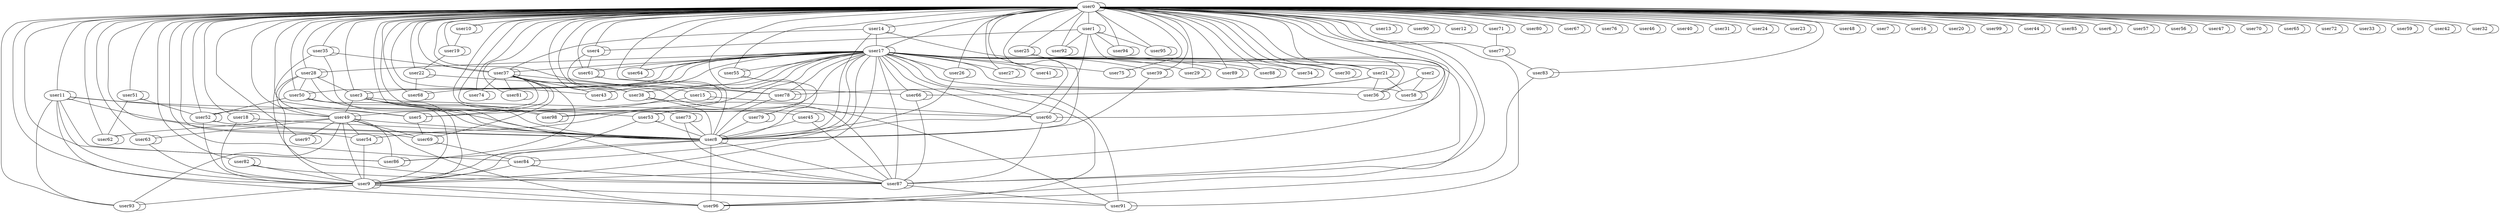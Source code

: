 graph socialnetwork {
    "user37" -- "user86";
    "user0" -- "user78";
    "user37" -- "user37";
    "user0" -- "user13";
    "user0" -- "user1";
    "user17" -- "user64";
    "user0" -- "user86";
    "user0" -- "user37";
    "user26" -- "user8";
    "user0" -- "user26";
    "user0" -- "user90";
    "user0" -- "user92";
    "user0" -- "user77";
    "user43" -- "user43";
    "user8" -- "user86";
    "user11" -- "user5";
    "user12" -- "user12";
    "user14" -- "user37";
    "user52" -- "user8";
    "user71" -- "user77";
    "user61" -- "user61";
    "user37" -- "user74";
    "user80" -- "user80";
    "user49" -- "user9";
    "user17" -- "user17";
    "user0" -- "user91";
    "user1" -- "user60";
    "user17" -- "user96";
    "user83" -- "user83";
    "user67" -- "user67";
    "user3" -- "user8";
    "user91" -- "user91";
    "user84" -- "user84";
    "user60" -- "user60";
    "user5" -- "user69";
    "user0" -- "user98";
    "user28" -- "user49";
    "user0" -- "user97";
    "user0" -- "user27";
    "user17" -- "user27";
    "user25" -- "user8";
    "user76" -- "user76";
    "user39" -- "user8";
    "user78" -- "user8";
    "user3" -- "user3";
    "user9" -- "user93";
    "user2" -- "user36";
    "user73" -- "user87";
    "user19" -- "user19";
    "user37" -- "user43";
    "user26" -- "user26";
    "user0" -- "user71";
    "user0" -- "user84";
    "user27" -- "user27";
    "user17" -- "user41";
    "user17" -- "user75";
    "user17" -- "user84";
    "user46" -- "user46";
    "user40" -- "user40";
    "user0" -- "user69";
    "user0" -- "user21";
    "user17" -- "user21";
    "user17" -- "user29";
    "user41" -- "user41";
    "user39" -- "user39";
    "user49" -- "user63";
    "user0" -- "user82";
    "user11" -- "user9";
    "user31" -- "user31";
    "user78" -- "user78";
    "user28" -- "user9";
    "user21" -- "user58";
    "user9" -- "user91";
    "user87" -- "user91";
    "user0" -- "user10";
    "user58" -- "user58";
    "user0" -- "user5";
    "user1" -- "user9";
    "user4" -- "user4";
    "user9" -- "user96";
    "user18" -- "user8";
    "user49" -- "user49";
    "user0" -- "user24";
    "user0" -- "user60";
    "user17" -- "user60";
    "user0" -- "user36";
    "user69" -- "user84";
    "user49" -- "user62";
    "user49" -- "user54";
    "user0" -- "user93";
    "user68" -- "user68";
    "user23" -- "user23";
    "user51" -- "user51";
    "user79" -- "user8";
    "user69" -- "user69";
    "user0" -- "user73";
    "user81" -- "user81";
    "user13" -- "user13";
    "user82" -- "user82";
    "user0" -- "user64";
    "user66" -- "user66";
    "user66" -- "user87";
    "user53" -- "user9";
    "user77" -- "user77";
    "user74" -- "user74";
    "user0" -- "user81";
    "user0" -- "user48";
    "user7" -- "user7";
    "user3" -- "user98";
    "user45" -- "user87";
    "user24" -- "user24";
    "user0" -- "user19";
    "user17" -- "user54";
    "user0" -- "user22";
    "user11" -- "user8";
    "user22" -- "user78";
    "user50" -- "user9";
    "user28" -- "user8";
    "user0" -- "user16";
    "user89" -- "user89";
    "user22" -- "user68";
    "user17" -- "user89";
    "user84" -- "user9";
    "user37" -- "user91";
    "user21" -- "user78";
    "user4" -- "user98";
    "user62" -- "user62";
    "user0" -- "user7";
    "user0" -- "user17";
    "user0" -- "user2";
    "user0" -- "user31";
    "user0" -- "user20";
    "user60" -- "user87";
    "user25" -- "user25";
    "user0" -- "user96";
    "user0" -- "user99";
    "user44" -- "user44";
    "user85" -- "user85";
    "user52" -- "user52";
    "user11" -- "user49";
    "user48" -- "user48";
    "user77" -- "user83";
    "user14" -- "user17";
    "user8" -- "user96";
    "user0" -- "user9";
    "user17" -- "user9";
    "user0" -- "user6";
    "user1" -- "user94";
    "user17" -- "user53";
    "user36" -- "user36";
    "user11" -- "user11";
    "user73" -- "user8";
    "user8" -- "user9";
    "user17" -- "user88";
    "user37" -- "user69";
    "user1" -- "user4";
    "user0" -- "user41";
    "user0" -- "user75";
    "user50" -- "user8";
    "user5" -- "user5";
    "user3" -- "user60";
    "user51" -- "user62";
    "user84" -- "user87";
    "user17" -- "user50";
    "user71" -- "user71";
    "user0" -- "user29";
    "user49" -- "user8";
    "user35" -- "user87";
    "user0" -- "user12";
    "user0" -- "user14";
    "user0" -- "user15";
    "user93" -- "user93";
    "user0" -- "user57";
    "user82" -- "user9";
    "user4" -- "user61";
    "user17" -- "user58";
    "user38" -- "user87";
    "user37" -- "user5";
    "user38" -- "user38";
    "user90" -- "user90";
    "user0" -- "user67";
    "user14" -- "user14";
    "user1" -- "user95";
    "user0" -- "user18";
    "user17" -- "user8";
    "user0" -- "user63";
    "user0" -- "user46";
    "user0" -- "user66";
    "user0" -- "user87";
    "user21" -- "user21";
    "user17" -- "user66";
    "user17" -- "user87";
    "user0" -- "user38";
    "user17" -- "user38";
    "user79" -- "user79";
    "user55" -- "user8";
    "user57" -- "user57";
    "user9" -- "user9";
    "user56" -- "user56";
    "user37" -- "user49";
    "user0" -- "user0";
    "user17" -- "user3";
    "user14" -- "user87";
    "user37" -- "user81";
    "user0" -- "user49";
    "user0" -- "user85";
    "user28" -- "user50";
    "user47" -- "user47";
    "user16" -- "user16";
    "user45" -- "user8";
    "user0" -- "user94";
    "user54" -- "user9";
    "user0" -- "user70";
    "user65" -- "user65";
    "user49" -- "user86";
    "user94" -- "user94";
    "user53" -- "user53";
    "user0" -- "user62";
    "user0" -- "user54";
    "user0" -- "user34";
    "user3" -- "user9";
    "user17" -- "user34";
    "user86" -- "user86";
    "user0" -- "user4";
    "user72" -- "user72";
    "user21" -- "user36";
    "user17" -- "user78";
    "user82" -- "user87";
    "user0" -- "user68";
    "user17" -- "user68";
    "user0" -- "user89";
    "user61" -- "user8";
    "user83" -- "user96";
    "user0" -- "user65";
    "user70" -- "user70";
    "user10" -- "user10";
    "user6" -- "user6";
    "user17" -- "user37";
    "user64" -- "user64";
    "user0" -- "user33";
    "user0" -- "user80";
    "user17" -- "user26";
    "user2" -- "user58";
    "user28" -- "user28";
    "user45" -- "user45";
    "user22" -- "user22";
    "user28" -- "user3";
    "user49" -- "user96";
    "user87" -- "user87";
    "user0" -- "user95";
    "user0" -- "user40";
    "user49" -- "user97";
    "user50" -- "user50";
    "user0" -- "user30";
    "user17" -- "user30";
    "user0" -- "user51";
    "user53" -- "user8";
    "user0" -- "user53";
    "user63" -- "user9";
    "user17" -- "user91";
    "user11" -- "user93";
    "user99" -- "user99";
    "user0" -- "user74";
    "user0" -- "user59";
    "user0" -- "user42";
    "user10" -- "user19";
    "user0" -- "user88";
    "user51" -- "user52";
    "user17" -- "user98";
    "user11" -- "user86";
    "user3" -- "user87";
    "user30" -- "user30";
    "user0" -- "user32";
    "user0" -- "user55";
    "user17" -- "user55";
    "user0" -- "user83";
    "user18" -- "user9";
    "user1" -- "user1";
    "user35" -- "user8";
    "user49" -- "user69";
    "user75" -- "user75";
    "user29" -- "user29";
    "user0" -- "user50";
    "user59" -- "user59";
    "user0" -- "user56";
    "user0" -- "user23";
    "user55" -- "user55";
    "user38" -- "user8";
    "user0" -- "user25";
    "user0" -- "user79";
    "user3" -- "user49";
    "user1" -- "user92";
    "user50" -- "user52";
    "user42" -- "user42";
    "user0" -- "user58";
    "user19" -- "user22";
    "user54" -- "user54";
    "user0" -- "user43";
    "user17" -- "user43";
    "user35" -- "user35";
    "user37" -- "user38";
    "user0" -- "user72";
    "user0" -- "user8";
    "user11" -- "user96";
    "user73" -- "user73";
    "user20" -- "user20";
    "user97" -- "user97";
    "user92" -- "user92";
    "user0" -- "user47";
    "user0" -- "user76";
    "user63" -- "user63";
    "user15" -- "user15";
    "user33" -- "user33";
    "user8" -- "user8";
    "user96" -- "user96";
    "user0" -- "user28";
    "user14" -- "user8";
    "user17" -- "user28";
    "user0" -- "user3";
    "user8" -- "user87";
    "user95" -- "user95";
    "user88" -- "user88";
    "user52" -- "user9";
    "user0" -- "user52";
    "user17" -- "user52";
    "user0" -- "user35";
    "user0" -- "user44";
    "user49" -- "user93";
    "user15" -- "user5";
    "user18" -- "user18";
    "user0" -- "user61";
    "user17" -- "user61";
    "user98" -- "user98";
    "user35" -- "user37";
    "user0" -- "user45";
    "user0" -- "user39";
    "user15" -- "user60";
    "user21" -- "user66";
    "user17" -- "user39";
    "user32" -- "user32";
    "user17" -- "user36";
    "user34" -- "user34";
    "user0" -- "user11";
}
